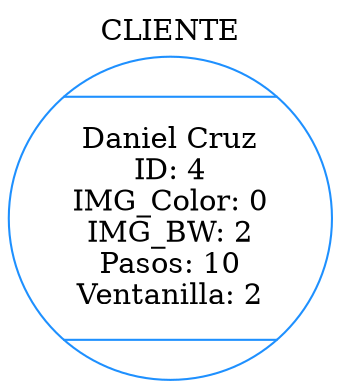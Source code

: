 digraph G{
label="CLIENTE";
labelloc = "t"
node [shape=Mcircle,color=dodgerblue1];
cliente1915910607[label="Daniel Cruz\nID: 4\nIMG_Color: 0\nIMG_BW: 2\nPasos: 10\nVentanilla: 2", width=1.5,height=1.5];

}